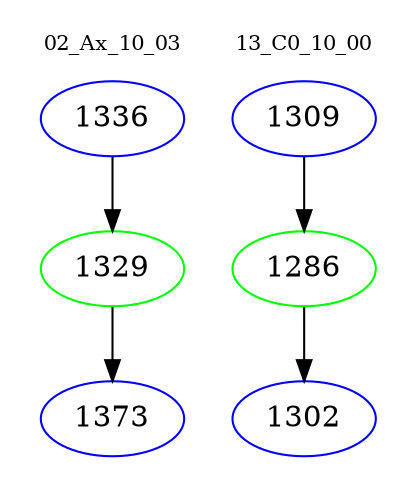 digraph{
subgraph cluster_0 {
color = white
label = "02_Ax_10_03";
fontsize=10;
T0_1336 [label="1336", color="blue"]
T0_1336 -> T0_1329 [color="black"]
T0_1329 [label="1329", color="green"]
T0_1329 -> T0_1373 [color="black"]
T0_1373 [label="1373", color="blue"]
}
subgraph cluster_1 {
color = white
label = "13_C0_10_00";
fontsize=10;
T1_1309 [label="1309", color="blue"]
T1_1309 -> T1_1286 [color="black"]
T1_1286 [label="1286", color="green"]
T1_1286 -> T1_1302 [color="black"]
T1_1302 [label="1302", color="blue"]
}
}

